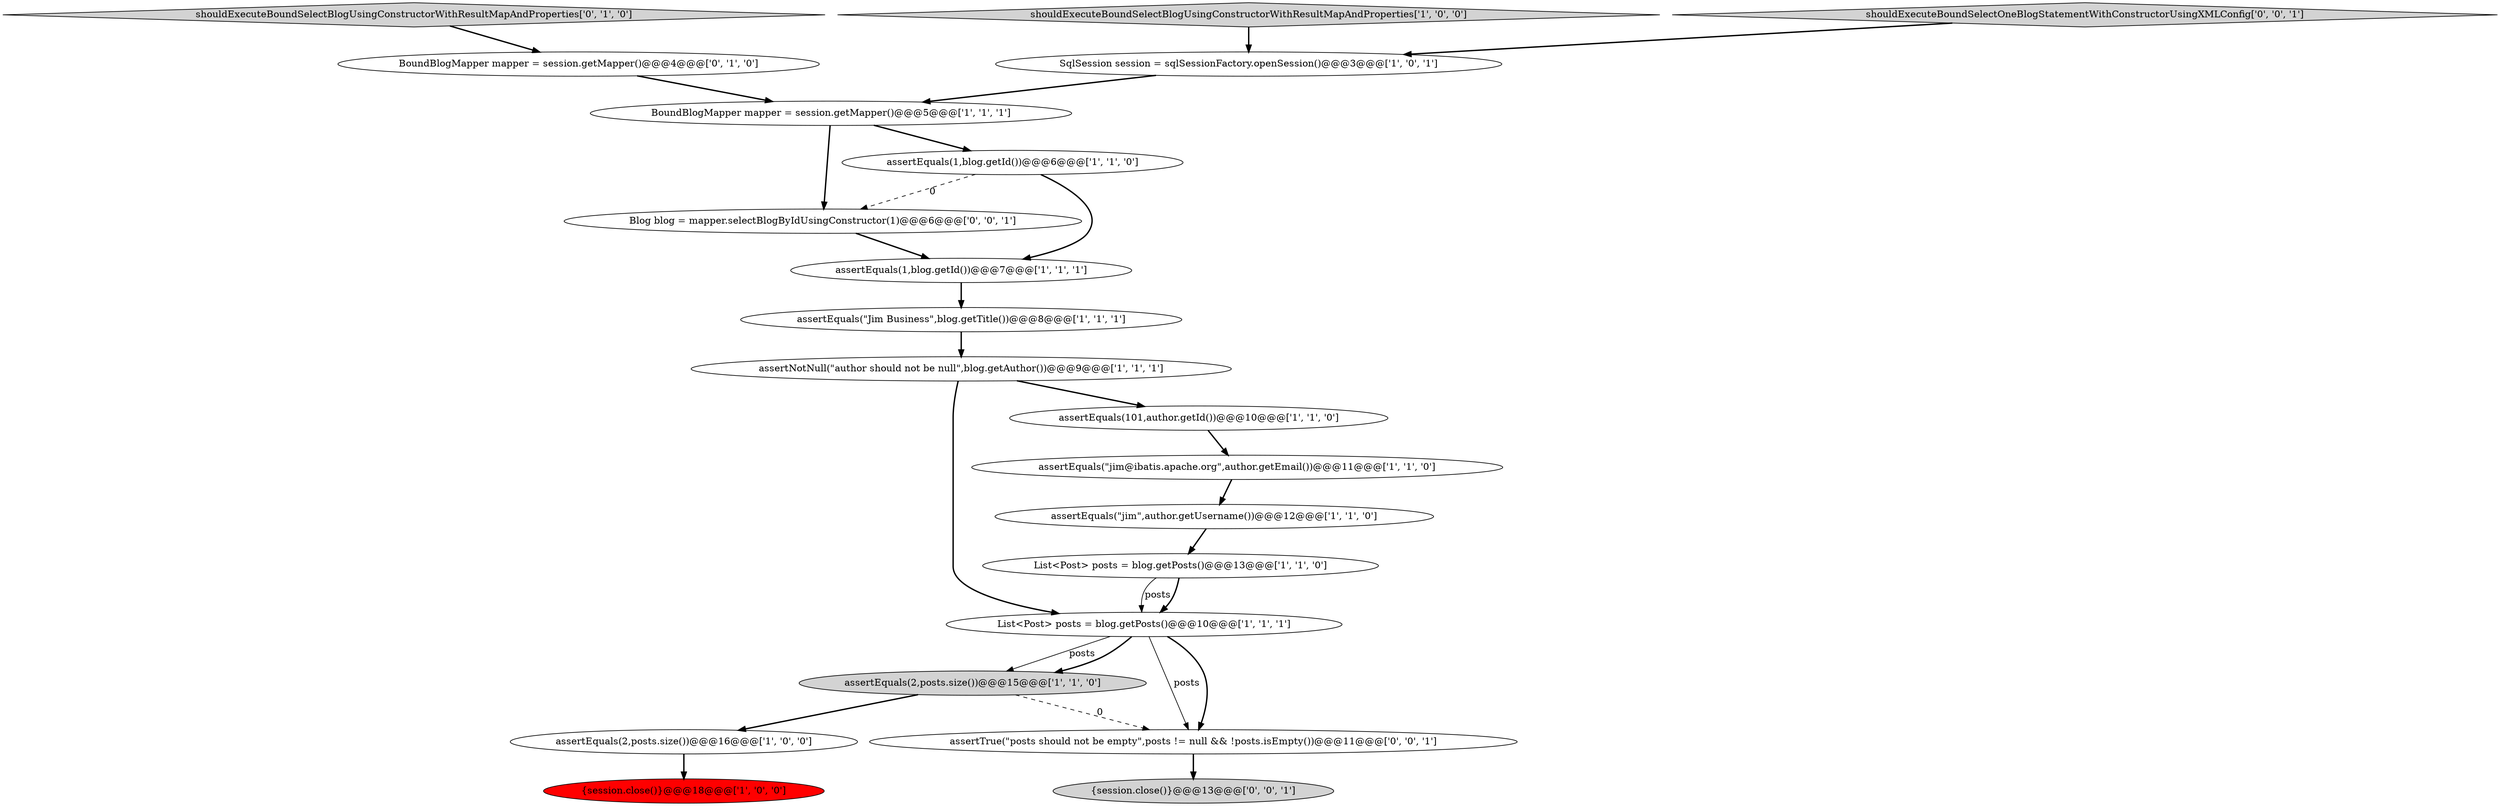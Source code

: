 digraph {
5 [style = filled, label = "assertEquals(2,posts.size())@@@16@@@['1', '0', '0']", fillcolor = white, shape = ellipse image = "AAA0AAABBB1BBB"];
15 [style = filled, label = "shouldExecuteBoundSelectBlogUsingConstructorWithResultMapAndProperties['0', '1', '0']", fillcolor = lightgray, shape = diamond image = "AAA0AAABBB2BBB"];
16 [style = filled, label = "BoundBlogMapper mapper = session.getMapper()@@@4@@@['0', '1', '0']", fillcolor = white, shape = ellipse image = "AAA0AAABBB2BBB"];
4 [style = filled, label = "assertEquals(\"jim\",author.getUsername())@@@12@@@['1', '1', '0']", fillcolor = white, shape = ellipse image = "AAA0AAABBB1BBB"];
1 [style = filled, label = "assertEquals(\"jim@ibatis.apache.org\",author.getEmail())@@@11@@@['1', '1', '0']", fillcolor = white, shape = ellipse image = "AAA0AAABBB1BBB"];
3 [style = filled, label = "assertEquals(2,posts.size())@@@15@@@['1', '1', '0']", fillcolor = lightgray, shape = ellipse image = "AAA0AAABBB1BBB"];
13 [style = filled, label = "shouldExecuteBoundSelectBlogUsingConstructorWithResultMapAndProperties['1', '0', '0']", fillcolor = lightgray, shape = diamond image = "AAA0AAABBB1BBB"];
12 [style = filled, label = "List<Post> posts = blog.getPosts()@@@10@@@['1', '1', '1']", fillcolor = white, shape = ellipse image = "AAA0AAABBB1BBB"];
17 [style = filled, label = "shouldExecuteBoundSelectOneBlogStatementWithConstructorUsingXMLConfig['0', '0', '1']", fillcolor = lightgray, shape = diamond image = "AAA0AAABBB3BBB"];
20 [style = filled, label = "Blog blog = mapper.selectBlogByIdUsingConstructor(1)@@@6@@@['0', '0', '1']", fillcolor = white, shape = ellipse image = "AAA0AAABBB3BBB"];
11 [style = filled, label = "assertEquals(101,author.getId())@@@10@@@['1', '1', '0']", fillcolor = white, shape = ellipse image = "AAA0AAABBB1BBB"];
18 [style = filled, label = "assertTrue(\"posts should not be empty\",posts != null && !posts.isEmpty())@@@11@@@['0', '0', '1']", fillcolor = white, shape = ellipse image = "AAA0AAABBB3BBB"];
7 [style = filled, label = "BoundBlogMapper mapper = session.getMapper()@@@5@@@['1', '1', '1']", fillcolor = white, shape = ellipse image = "AAA0AAABBB1BBB"];
10 [style = filled, label = "assertEquals(1,blog.getId())@@@7@@@['1', '1', '1']", fillcolor = white, shape = ellipse image = "AAA0AAABBB1BBB"];
9 [style = filled, label = "SqlSession session = sqlSessionFactory.openSession()@@@3@@@['1', '0', '1']", fillcolor = white, shape = ellipse image = "AAA0AAABBB1BBB"];
19 [style = filled, label = "{session.close()}@@@13@@@['0', '0', '1']", fillcolor = lightgray, shape = ellipse image = "AAA0AAABBB3BBB"];
0 [style = filled, label = "assertEquals(\"Jim Business\",blog.getTitle())@@@8@@@['1', '1', '1']", fillcolor = white, shape = ellipse image = "AAA0AAABBB1BBB"];
8 [style = filled, label = "assertEquals(1,blog.getId())@@@6@@@['1', '1', '0']", fillcolor = white, shape = ellipse image = "AAA0AAABBB1BBB"];
6 [style = filled, label = "assertNotNull(\"author should not be null\",blog.getAuthor())@@@9@@@['1', '1', '1']", fillcolor = white, shape = ellipse image = "AAA0AAABBB1BBB"];
2 [style = filled, label = "{session.close()}@@@18@@@['1', '0', '0']", fillcolor = red, shape = ellipse image = "AAA1AAABBB1BBB"];
14 [style = filled, label = "List<Post> posts = blog.getPosts()@@@13@@@['1', '1', '0']", fillcolor = white, shape = ellipse image = "AAA0AAABBB1BBB"];
8->10 [style = bold, label=""];
1->4 [style = bold, label=""];
4->14 [style = bold, label=""];
0->6 [style = bold, label=""];
11->1 [style = bold, label=""];
3->18 [style = dashed, label="0"];
17->9 [style = bold, label=""];
14->12 [style = solid, label="posts"];
8->20 [style = dashed, label="0"];
16->7 [style = bold, label=""];
18->19 [style = bold, label=""];
12->18 [style = solid, label="posts"];
7->20 [style = bold, label=""];
9->7 [style = bold, label=""];
7->8 [style = bold, label=""];
15->16 [style = bold, label=""];
12->3 [style = solid, label="posts"];
20->10 [style = bold, label=""];
5->2 [style = bold, label=""];
3->5 [style = bold, label=""];
6->11 [style = bold, label=""];
14->12 [style = bold, label=""];
10->0 [style = bold, label=""];
12->18 [style = bold, label=""];
12->3 [style = bold, label=""];
13->9 [style = bold, label=""];
6->12 [style = bold, label=""];
}
